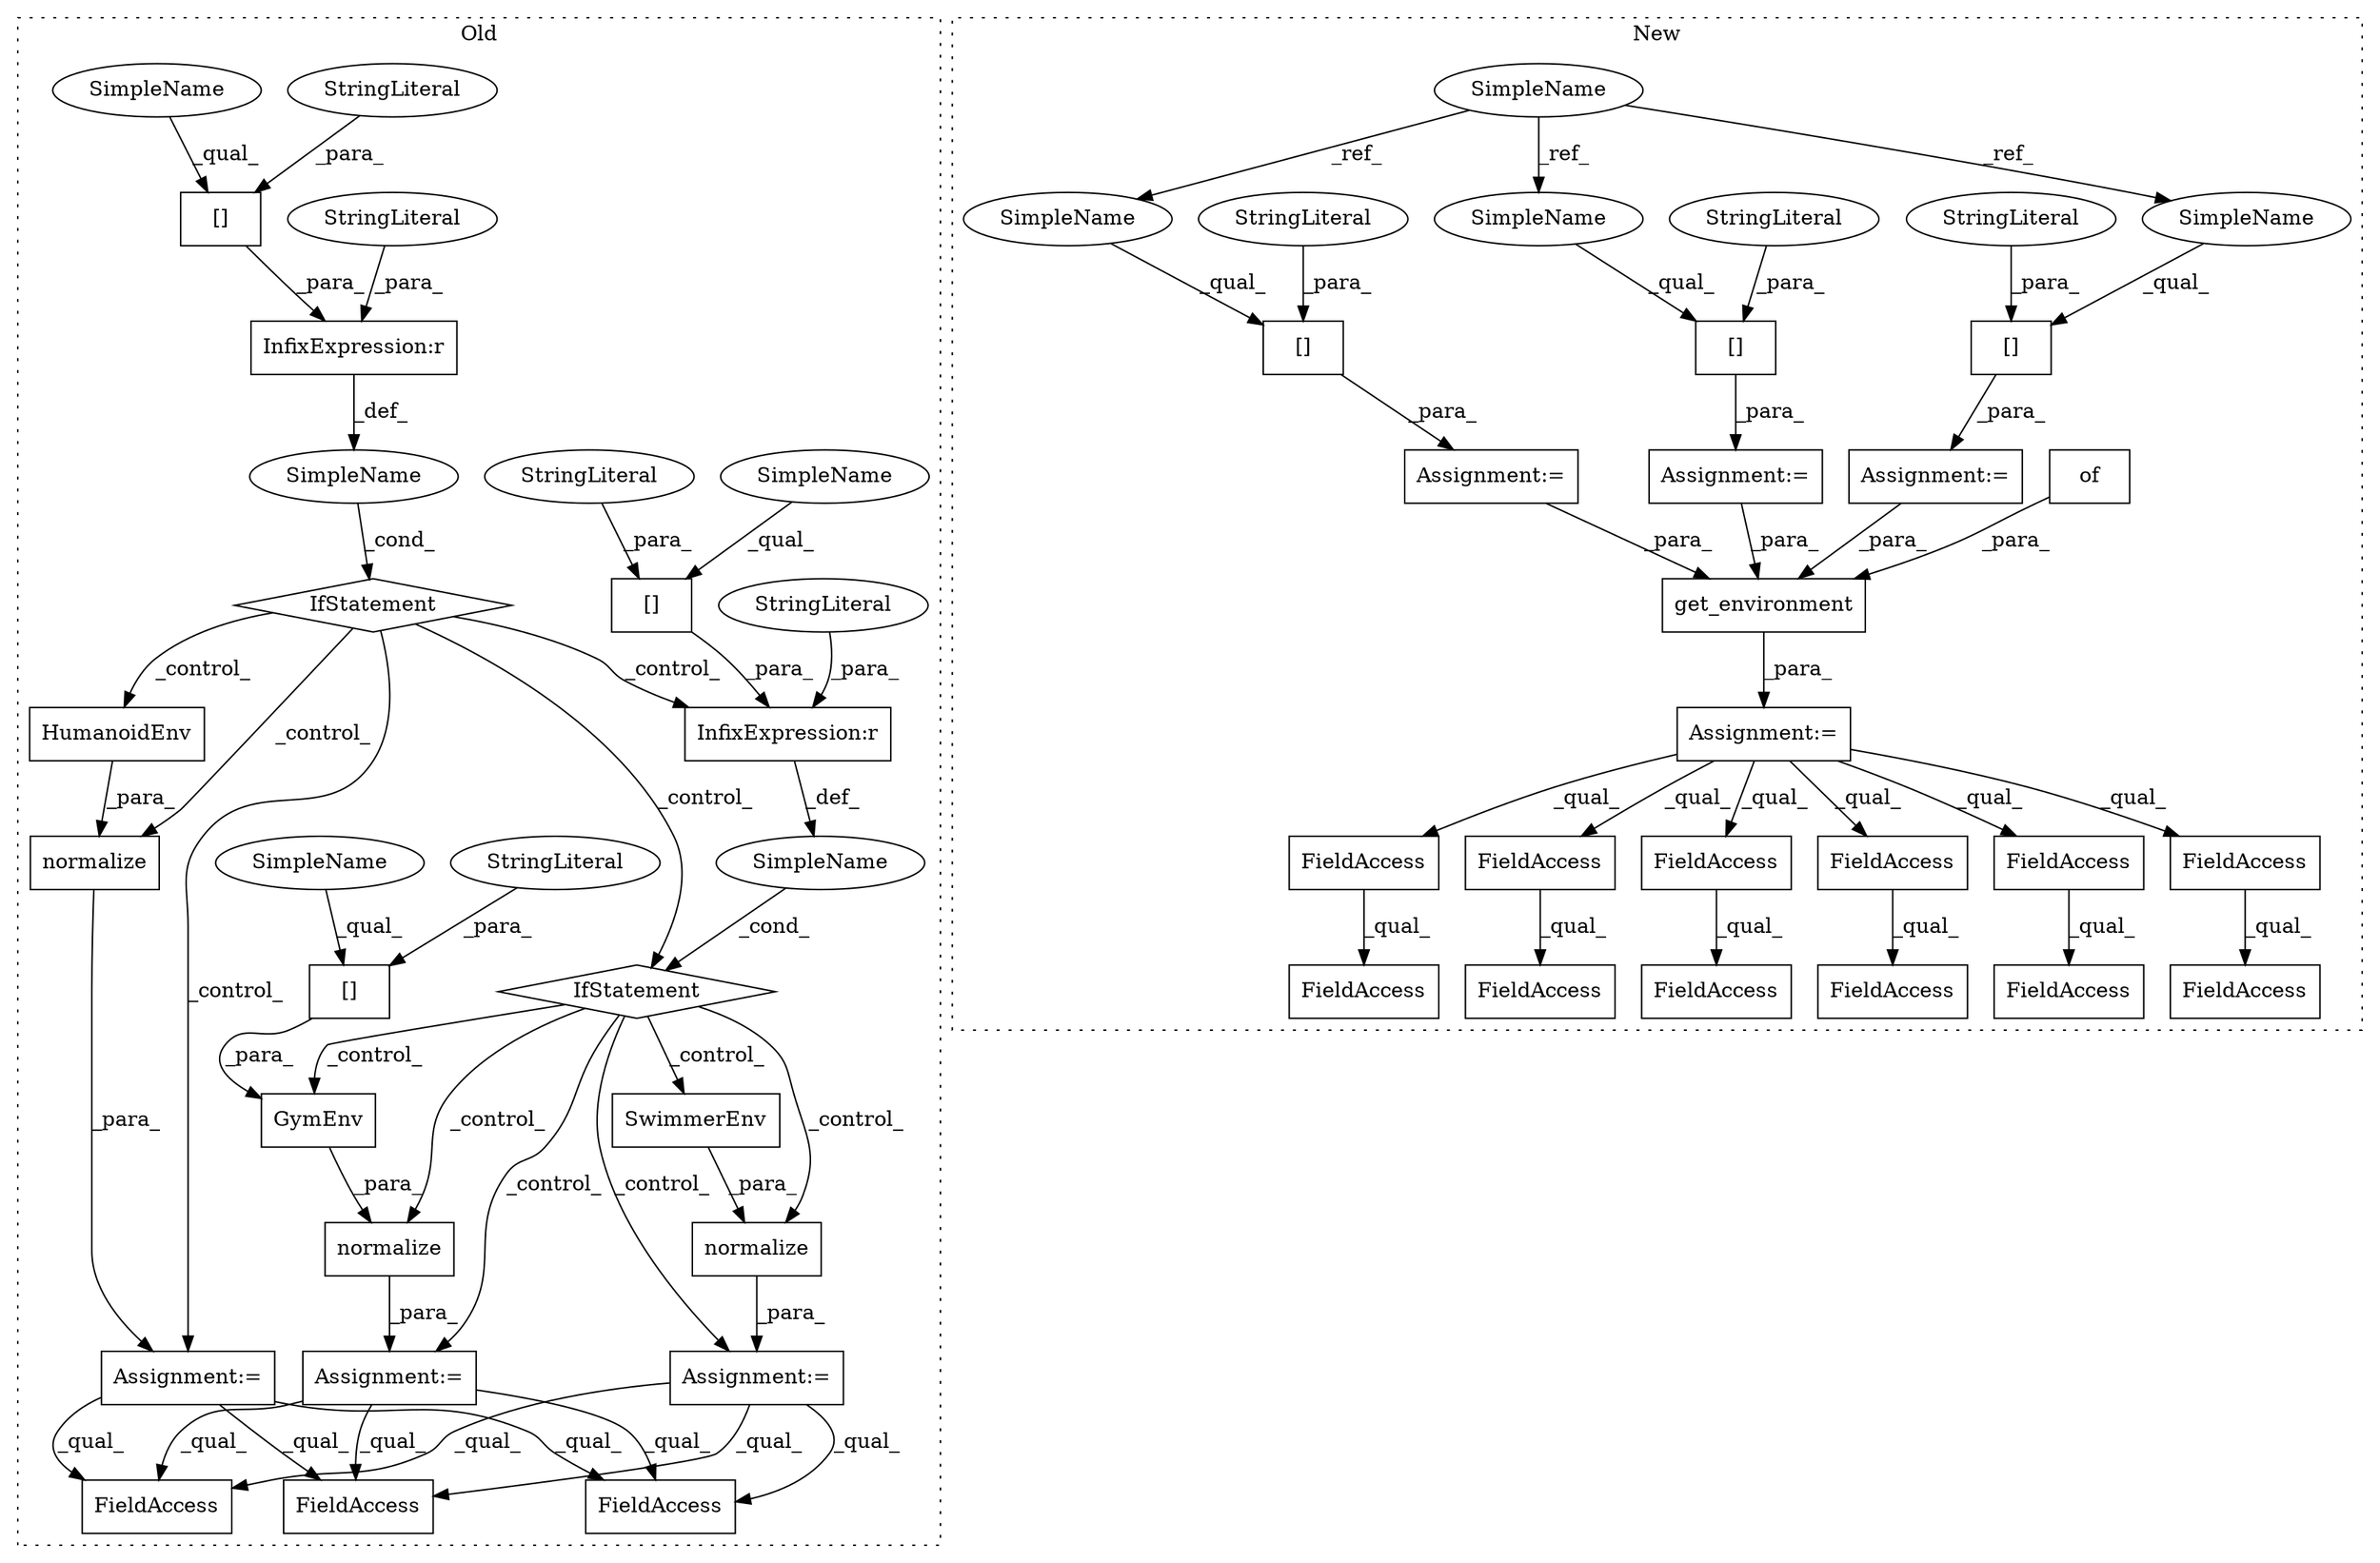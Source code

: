 digraph G {
subgraph cluster0 {
1 [label="[]" a="2" s="2682,2700" l="8,1" shape="box"];
3 [label="StringLiteral" a="45" s="2690" l="10" shape="ellipse"];
5 [label="InfixExpression:r" a="27" s="2701" l="4" shape="box"];
6 [label="SimpleName" a="42" s="" l="" shape="ellipse"];
7 [label="normalize" a="32" s="2636,2659" l="10,1" shape="box"];
8 [label="StringLiteral" a="45" s="2705" l="15" shape="ellipse"];
9 [label="GymEnv" a="32" s="2793,2819" l="7,1" shape="box"];
10 [label="[]" a="2" s="2800,2818" l="8,1" shape="box"];
11 [label="SimpleName" a="42" s="" l="" shape="ellipse"];
12 [label="normalize" a="32" s="2734,2756" l="10,1" shape="box"];
13 [label="StringLiteral" a="45" s="2808" l="10" shape="ellipse"];
14 [label="InfixExpression:r" a="27" s="2602" l="4" shape="box"];
15 [label="[]" a="2" s="2583,2601" l="8,1" shape="box"];
16 [label="StringLiteral" a="45" s="2591" l="10" shape="ellipse"];
17 [label="StringLiteral" a="45" s="2606" l="16" shape="ellipse"];
18 [label="HumanoidEnv" a="32" s="2646" l="13" shape="box"];
19 [label="FieldAccess" a="22" s="3232" l="8" shape="box"];
32 [label="normalize" a="32" s="2783,2820" l="10,1" shape="box"];
33 [label="IfStatement" a="25" s="2678,2720" l="4,2" shape="diamond"];
42 [label="IfStatement" a="25" s="2579,2622" l="4,2" shape="diamond"];
43 [label="Assignment:=" a="7" s="2782" l="1" shape="box"];
45 [label="Assignment:=" a="7" s="2635" l="1" shape="box"];
47 [label="SwimmerEnv" a="32" s="2744" l="12" shape="box"];
48 [label="Assignment:=" a="7" s="2733" l="1" shape="box"];
50 [label="FieldAccess" a="22" s="2885" l="8" shape="box"];
51 [label="FieldAccess" a="22" s="3187" l="8" shape="box"];
55 [label="SimpleName" a="42" s="2583" l="7" shape="ellipse"];
56 [label="SimpleName" a="42" s="2800" l="7" shape="ellipse"];
57 [label="SimpleName" a="42" s="2682" l="7" shape="ellipse"];
label = "Old";
style="dotted";
}
subgraph cluster1 {
2 [label="of" a="32" s="2351" l="4" shape="box"];
4 [label="Assignment:=" a="7" s="2309" l="1" shape="box"];
20 [label="FieldAccess" a="22" s="2845" l="21" shape="box"];
21 [label="FieldAccess" a="22" s="2845" l="27" shape="box"];
22 [label="FieldAccess" a="22" s="2786" l="16" shape="box"];
23 [label="FieldAccess" a="22" s="2939" l="22" shape="box"];
24 [label="FieldAccess" a="22" s="2786" l="22" shape="box"];
25 [label="FieldAccess" a="22" s="2758" l="21" shape="box"];
26 [label="FieldAccess" a="22" s="2758" l="27" shape="box"];
27 [label="FieldAccess" a="22" s="2939" l="16" shape="box"];
28 [label="FieldAccess" a="22" s="2414" l="21" shape="box"];
29 [label="FieldAccess" a="22" s="2911" l="21" shape="box"];
30 [label="FieldAccess" a="22" s="2414" l="27" shape="box"];
31 [label="FieldAccess" a="22" s="2911" l="27" shape="box"];
34 [label="Assignment:=" a="7" s="2282" l="1" shape="box"];
35 [label="[]" a="2" s="2283,2299" l="8,1" shape="box"];
36 [label="SimpleName" a="42" s="1758" l="7" shape="ellipse"];
37 [label="[]" a="2" s="2255,2269" l="8,1" shape="box"];
38 [label="StringLiteral" a="45" s="2263" l="6" shape="ellipse"];
39 [label="[]" a="2" s="2225,2243" l="8,1" shape="box"];
40 [label="StringLiteral" a="45" s="2233" l="10" shape="ellipse"];
41 [label="StringLiteral" a="45" s="2291" l="8" shape="ellipse"];
44 [label="Assignment:=" a="7" s="2224" l="1" shape="box"];
46 [label="Assignment:=" a="7" s="2254" l="1" shape="box"];
49 [label="get_environment" a="32" s="2310,2355" l="16,1" shape="box"];
52 [label="SimpleName" a="42" s="2255" l="7" shape="ellipse"];
53 [label="SimpleName" a="42" s="2283" l="7" shape="ellipse"];
54 [label="SimpleName" a="42" s="2225" l="7" shape="ellipse"];
label = "New";
style="dotted";
}
1 -> 5 [label="_para_"];
2 -> 49 [label="_para_"];
3 -> 1 [label="_para_"];
4 -> 29 [label="_qual_"];
4 -> 27 [label="_qual_"];
4 -> 22 [label="_qual_"];
4 -> 20 [label="_qual_"];
4 -> 28 [label="_qual_"];
4 -> 25 [label="_qual_"];
5 -> 11 [label="_def_"];
6 -> 42 [label="_cond_"];
7 -> 45 [label="_para_"];
8 -> 5 [label="_para_"];
9 -> 32 [label="_para_"];
10 -> 9 [label="_para_"];
11 -> 33 [label="_cond_"];
12 -> 48 [label="_para_"];
13 -> 10 [label="_para_"];
14 -> 6 [label="_def_"];
15 -> 14 [label="_para_"];
16 -> 15 [label="_para_"];
17 -> 14 [label="_para_"];
18 -> 7 [label="_para_"];
20 -> 21 [label="_qual_"];
22 -> 24 [label="_qual_"];
25 -> 26 [label="_qual_"];
27 -> 23 [label="_qual_"];
28 -> 30 [label="_qual_"];
29 -> 31 [label="_qual_"];
32 -> 43 [label="_para_"];
33 -> 48 [label="_control_"];
33 -> 32 [label="_control_"];
33 -> 43 [label="_control_"];
33 -> 9 [label="_control_"];
33 -> 47 [label="_control_"];
33 -> 12 [label="_control_"];
34 -> 49 [label="_para_"];
35 -> 34 [label="_para_"];
36 -> 53 [label="_ref_"];
36 -> 54 [label="_ref_"];
36 -> 52 [label="_ref_"];
37 -> 46 [label="_para_"];
38 -> 37 [label="_para_"];
39 -> 44 [label="_para_"];
40 -> 39 [label="_para_"];
41 -> 35 [label="_para_"];
42 -> 45 [label="_control_"];
42 -> 33 [label="_control_"];
42 -> 7 [label="_control_"];
42 -> 5 [label="_control_"];
42 -> 18 [label="_control_"];
43 -> 51 [label="_qual_"];
43 -> 50 [label="_qual_"];
43 -> 19 [label="_qual_"];
44 -> 49 [label="_para_"];
45 -> 51 [label="_qual_"];
45 -> 50 [label="_qual_"];
45 -> 19 [label="_qual_"];
46 -> 49 [label="_para_"];
47 -> 12 [label="_para_"];
48 -> 19 [label="_qual_"];
48 -> 50 [label="_qual_"];
48 -> 51 [label="_qual_"];
49 -> 4 [label="_para_"];
52 -> 37 [label="_qual_"];
53 -> 35 [label="_qual_"];
54 -> 39 [label="_qual_"];
55 -> 15 [label="_qual_"];
56 -> 10 [label="_qual_"];
57 -> 1 [label="_qual_"];
}